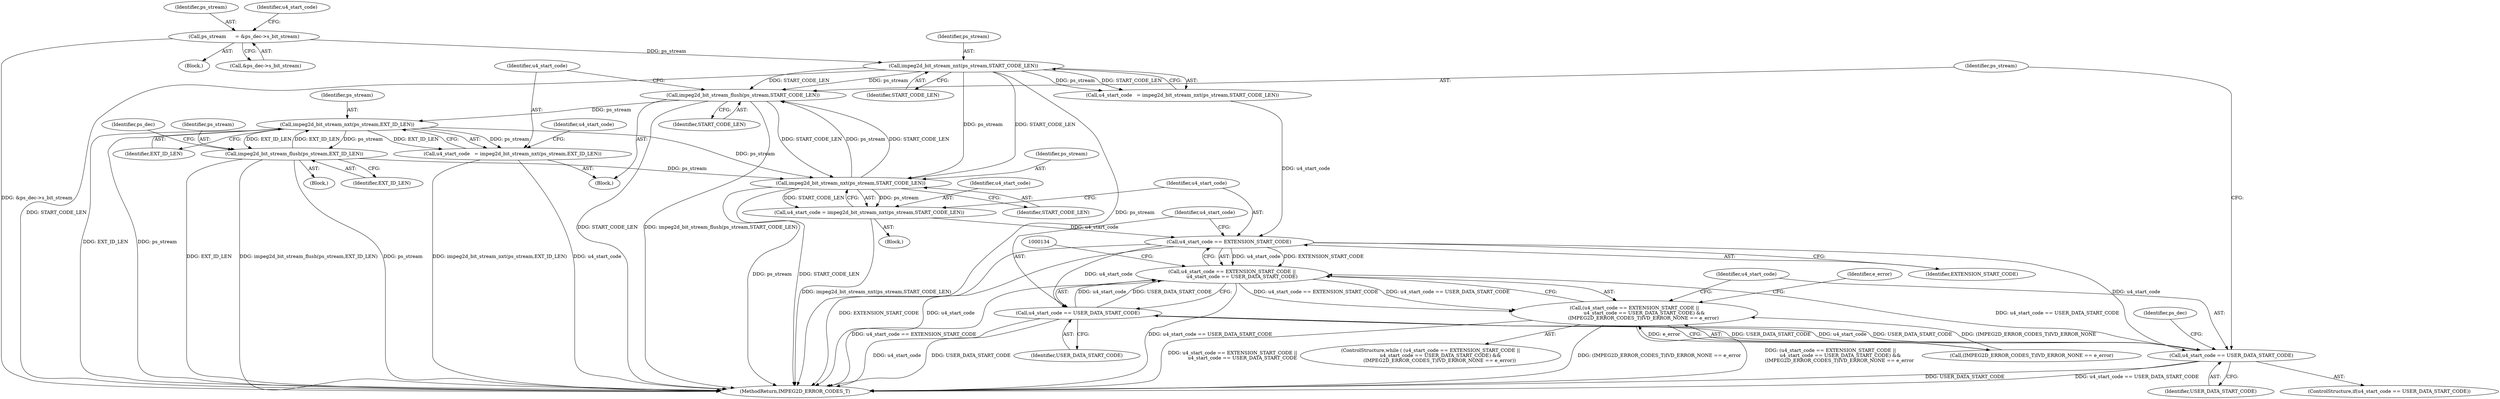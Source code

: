 digraph "0_Android_ffab15eb80630dc799eb410855c93525b75233c3_2@pointer" {
"1000147" [label="(Call,impeg2d_bit_stream_flush(ps_stream,START_CODE_LEN))"];
"1000193" [label="(Call,impeg2d_bit_stream_nxt(ps_stream,START_CODE_LEN))"];
"1000185" [label="(Call,impeg2d_bit_stream_flush(ps_stream,EXT_ID_LEN))"];
"1000152" [label="(Call,impeg2d_bit_stream_nxt(ps_stream,EXT_ID_LEN))"];
"1000147" [label="(Call,impeg2d_bit_stream_flush(ps_stream,START_CODE_LEN))"];
"1000120" [label="(Call,impeg2d_bit_stream_nxt(ps_stream,START_CODE_LEN))"];
"1000112" [label="(Call,ps_stream      = &ps_dec->s_bit_stream)"];
"1000150" [label="(Call,u4_start_code   = impeg2d_bit_stream_nxt(ps_stream,EXT_ID_LEN))"];
"1000191" [label="(Call,u4_start_code = impeg2d_bit_stream_nxt(ps_stream,START_CODE_LEN))"];
"1000126" [label="(Call,u4_start_code == EXTENSION_START_CODE)"];
"1000125" [label="(Call,u4_start_code == EXTENSION_START_CODE ||\n             u4_start_code == USER_DATA_START_CODE)"];
"1000124" [label="(Call,(u4_start_code == EXTENSION_START_CODE ||\n             u4_start_code == USER_DATA_START_CODE) &&\n            (IMPEG2D_ERROR_CODES_T)IVD_ERROR_NONE == e_error)"];
"1000129" [label="(Call,u4_start_code == USER_DATA_START_CODE)"];
"1000139" [label="(Call,u4_start_code == USER_DATA_START_CODE)"];
"1000140" [label="(Identifier,u4_start_code)"];
"1000125" [label="(Call,u4_start_code == EXTENSION_START_CODE ||\n             u4_start_code == USER_DATA_START_CODE)"];
"1000129" [label="(Call,u4_start_code == USER_DATA_START_CODE)"];
"1000154" [label="(Identifier,EXT_ID_LEN)"];
"1000148" [label="(Identifier,ps_stream)"];
"1000128" [label="(Identifier,EXTENSION_START_CODE)"];
"1000113" [label="(Identifier,ps_stream)"];
"1000147" [label="(Call,impeg2d_bit_stream_flush(ps_stream,START_CODE_LEN))"];
"1000139" [label="(Call,u4_start_code == USER_DATA_START_CODE)"];
"1000112" [label="(Call,ps_stream      = &ps_dec->s_bit_stream)"];
"1000187" [label="(Identifier,EXT_ID_LEN)"];
"1000192" [label="(Identifier,u4_start_code)"];
"1000189" [label="(Identifier,ps_dec)"];
"1000138" [label="(ControlStructure,if(u4_start_code == USER_DATA_START_CODE))"];
"1000103" [label="(Block,)"];
"1000130" [label="(Identifier,u4_start_code)"];
"1000127" [label="(Identifier,u4_start_code)"];
"1000119" [label="(Identifier,u4_start_code)"];
"1000121" [label="(Identifier,ps_stream)"];
"1000151" [label="(Identifier,u4_start_code)"];
"1000122" [label="(Identifier,START_CODE_LEN)"];
"1000144" [label="(Identifier,ps_dec)"];
"1000152" [label="(Call,impeg2d_bit_stream_nxt(ps_stream,EXT_ID_LEN))"];
"1000146" [label="(Block,)"];
"1000153" [label="(Identifier,ps_stream)"];
"1000114" [label="(Call,&ps_dec->s_bit_stream)"];
"1000132" [label="(Call,(IMPEG2D_ERROR_CODES_T)IVD_ERROR_NONE == e_error)"];
"1000124" [label="(Call,(u4_start_code == EXTENSION_START_CODE ||\n             u4_start_code == USER_DATA_START_CODE) &&\n            (IMPEG2D_ERROR_CODES_T)IVD_ERROR_NONE == e_error)"];
"1000118" [label="(Call,u4_start_code   = impeg2d_bit_stream_nxt(ps_stream,START_CODE_LEN))"];
"1000156" [label="(Identifier,u4_start_code)"];
"1000149" [label="(Identifier,START_CODE_LEN)"];
"1000197" [label="(Identifier,e_error)"];
"1000186" [label="(Identifier,ps_stream)"];
"1000185" [label="(Call,impeg2d_bit_stream_flush(ps_stream,EXT_ID_LEN))"];
"1000131" [label="(Identifier,USER_DATA_START_CODE)"];
"1000198" [label="(MethodReturn,IMPEG2D_ERROR_CODES_T)"];
"1000191" [label="(Call,u4_start_code = impeg2d_bit_stream_nxt(ps_stream,START_CODE_LEN))"];
"1000157" [label="(Block,)"];
"1000150" [label="(Call,u4_start_code   = impeg2d_bit_stream_nxt(ps_stream,EXT_ID_LEN))"];
"1000195" [label="(Identifier,START_CODE_LEN)"];
"1000120" [label="(Call,impeg2d_bit_stream_nxt(ps_stream,START_CODE_LEN))"];
"1000141" [label="(Identifier,USER_DATA_START_CODE)"];
"1000123" [label="(ControlStructure,while ( (u4_start_code == EXTENSION_START_CODE ||\n             u4_start_code == USER_DATA_START_CODE) &&\n            (IMPEG2D_ERROR_CODES_T)IVD_ERROR_NONE == e_error))"];
"1000194" [label="(Identifier,ps_stream)"];
"1000137" [label="(Block,)"];
"1000193" [label="(Call,impeg2d_bit_stream_nxt(ps_stream,START_CODE_LEN))"];
"1000126" [label="(Call,u4_start_code == EXTENSION_START_CODE)"];
"1000147" -> "1000146"  [label="AST: "];
"1000147" -> "1000149"  [label="CFG: "];
"1000148" -> "1000147"  [label="AST: "];
"1000149" -> "1000147"  [label="AST: "];
"1000151" -> "1000147"  [label="CFG: "];
"1000147" -> "1000198"  [label="DDG: START_CODE_LEN"];
"1000147" -> "1000198"  [label="DDG: impeg2d_bit_stream_flush(ps_stream,START_CODE_LEN)"];
"1000193" -> "1000147"  [label="DDG: ps_stream"];
"1000193" -> "1000147"  [label="DDG: START_CODE_LEN"];
"1000120" -> "1000147"  [label="DDG: ps_stream"];
"1000120" -> "1000147"  [label="DDG: START_CODE_LEN"];
"1000147" -> "1000152"  [label="DDG: ps_stream"];
"1000147" -> "1000193"  [label="DDG: START_CODE_LEN"];
"1000193" -> "1000191"  [label="AST: "];
"1000193" -> "1000195"  [label="CFG: "];
"1000194" -> "1000193"  [label="AST: "];
"1000195" -> "1000193"  [label="AST: "];
"1000191" -> "1000193"  [label="CFG: "];
"1000193" -> "1000198"  [label="DDG: ps_stream"];
"1000193" -> "1000198"  [label="DDG: START_CODE_LEN"];
"1000193" -> "1000191"  [label="DDG: ps_stream"];
"1000193" -> "1000191"  [label="DDG: START_CODE_LEN"];
"1000185" -> "1000193"  [label="DDG: ps_stream"];
"1000120" -> "1000193"  [label="DDG: ps_stream"];
"1000120" -> "1000193"  [label="DDG: START_CODE_LEN"];
"1000152" -> "1000193"  [label="DDG: ps_stream"];
"1000185" -> "1000157"  [label="AST: "];
"1000185" -> "1000187"  [label="CFG: "];
"1000186" -> "1000185"  [label="AST: "];
"1000187" -> "1000185"  [label="AST: "];
"1000189" -> "1000185"  [label="CFG: "];
"1000185" -> "1000198"  [label="DDG: impeg2d_bit_stream_flush(ps_stream,EXT_ID_LEN)"];
"1000185" -> "1000198"  [label="DDG: ps_stream"];
"1000185" -> "1000198"  [label="DDG: EXT_ID_LEN"];
"1000185" -> "1000152"  [label="DDG: EXT_ID_LEN"];
"1000152" -> "1000185"  [label="DDG: ps_stream"];
"1000152" -> "1000185"  [label="DDG: EXT_ID_LEN"];
"1000152" -> "1000150"  [label="AST: "];
"1000152" -> "1000154"  [label="CFG: "];
"1000153" -> "1000152"  [label="AST: "];
"1000154" -> "1000152"  [label="AST: "];
"1000150" -> "1000152"  [label="CFG: "];
"1000152" -> "1000198"  [label="DDG: EXT_ID_LEN"];
"1000152" -> "1000198"  [label="DDG: ps_stream"];
"1000152" -> "1000150"  [label="DDG: ps_stream"];
"1000152" -> "1000150"  [label="DDG: EXT_ID_LEN"];
"1000120" -> "1000118"  [label="AST: "];
"1000120" -> "1000122"  [label="CFG: "];
"1000121" -> "1000120"  [label="AST: "];
"1000122" -> "1000120"  [label="AST: "];
"1000118" -> "1000120"  [label="CFG: "];
"1000120" -> "1000198"  [label="DDG: ps_stream"];
"1000120" -> "1000198"  [label="DDG: START_CODE_LEN"];
"1000120" -> "1000118"  [label="DDG: ps_stream"];
"1000120" -> "1000118"  [label="DDG: START_CODE_LEN"];
"1000112" -> "1000120"  [label="DDG: ps_stream"];
"1000112" -> "1000103"  [label="AST: "];
"1000112" -> "1000114"  [label="CFG: "];
"1000113" -> "1000112"  [label="AST: "];
"1000114" -> "1000112"  [label="AST: "];
"1000119" -> "1000112"  [label="CFG: "];
"1000112" -> "1000198"  [label="DDG: &ps_dec->s_bit_stream"];
"1000150" -> "1000146"  [label="AST: "];
"1000151" -> "1000150"  [label="AST: "];
"1000156" -> "1000150"  [label="CFG: "];
"1000150" -> "1000198"  [label="DDG: u4_start_code"];
"1000150" -> "1000198"  [label="DDG: impeg2d_bit_stream_nxt(ps_stream,EXT_ID_LEN)"];
"1000191" -> "1000137"  [label="AST: "];
"1000192" -> "1000191"  [label="AST: "];
"1000127" -> "1000191"  [label="CFG: "];
"1000191" -> "1000198"  [label="DDG: impeg2d_bit_stream_nxt(ps_stream,START_CODE_LEN)"];
"1000191" -> "1000126"  [label="DDG: u4_start_code"];
"1000126" -> "1000125"  [label="AST: "];
"1000126" -> "1000128"  [label="CFG: "];
"1000127" -> "1000126"  [label="AST: "];
"1000128" -> "1000126"  [label="AST: "];
"1000130" -> "1000126"  [label="CFG: "];
"1000125" -> "1000126"  [label="CFG: "];
"1000126" -> "1000198"  [label="DDG: EXTENSION_START_CODE"];
"1000126" -> "1000198"  [label="DDG: u4_start_code"];
"1000126" -> "1000125"  [label="DDG: u4_start_code"];
"1000126" -> "1000125"  [label="DDG: EXTENSION_START_CODE"];
"1000118" -> "1000126"  [label="DDG: u4_start_code"];
"1000126" -> "1000129"  [label="DDG: u4_start_code"];
"1000126" -> "1000139"  [label="DDG: u4_start_code"];
"1000125" -> "1000124"  [label="AST: "];
"1000125" -> "1000129"  [label="CFG: "];
"1000129" -> "1000125"  [label="AST: "];
"1000134" -> "1000125"  [label="CFG: "];
"1000124" -> "1000125"  [label="CFG: "];
"1000125" -> "1000198"  [label="DDG: u4_start_code == EXTENSION_START_CODE"];
"1000125" -> "1000198"  [label="DDG: u4_start_code == USER_DATA_START_CODE"];
"1000125" -> "1000124"  [label="DDG: u4_start_code == EXTENSION_START_CODE"];
"1000125" -> "1000124"  [label="DDG: u4_start_code == USER_DATA_START_CODE"];
"1000139" -> "1000125"  [label="DDG: u4_start_code == USER_DATA_START_CODE"];
"1000129" -> "1000125"  [label="DDG: u4_start_code"];
"1000129" -> "1000125"  [label="DDG: USER_DATA_START_CODE"];
"1000124" -> "1000123"  [label="AST: "];
"1000124" -> "1000132"  [label="CFG: "];
"1000132" -> "1000124"  [label="AST: "];
"1000140" -> "1000124"  [label="CFG: "];
"1000197" -> "1000124"  [label="CFG: "];
"1000124" -> "1000198"  [label="DDG: u4_start_code == EXTENSION_START_CODE ||\n             u4_start_code == USER_DATA_START_CODE"];
"1000124" -> "1000198"  [label="DDG: (IMPEG2D_ERROR_CODES_T)IVD_ERROR_NONE == e_error"];
"1000124" -> "1000198"  [label="DDG: (u4_start_code == EXTENSION_START_CODE ||\n             u4_start_code == USER_DATA_START_CODE) &&\n            (IMPEG2D_ERROR_CODES_T)IVD_ERROR_NONE == e_error"];
"1000132" -> "1000124"  [label="DDG: (IMPEG2D_ERROR_CODES_T)IVD_ERROR_NONE"];
"1000132" -> "1000124"  [label="DDG: e_error"];
"1000129" -> "1000131"  [label="CFG: "];
"1000130" -> "1000129"  [label="AST: "];
"1000131" -> "1000129"  [label="AST: "];
"1000129" -> "1000198"  [label="DDG: u4_start_code"];
"1000129" -> "1000198"  [label="DDG: USER_DATA_START_CODE"];
"1000139" -> "1000129"  [label="DDG: USER_DATA_START_CODE"];
"1000129" -> "1000139"  [label="DDG: u4_start_code"];
"1000129" -> "1000139"  [label="DDG: USER_DATA_START_CODE"];
"1000139" -> "1000138"  [label="AST: "];
"1000139" -> "1000141"  [label="CFG: "];
"1000140" -> "1000139"  [label="AST: "];
"1000141" -> "1000139"  [label="AST: "];
"1000144" -> "1000139"  [label="CFG: "];
"1000148" -> "1000139"  [label="CFG: "];
"1000139" -> "1000198"  [label="DDG: USER_DATA_START_CODE"];
"1000139" -> "1000198"  [label="DDG: u4_start_code == USER_DATA_START_CODE"];
}
